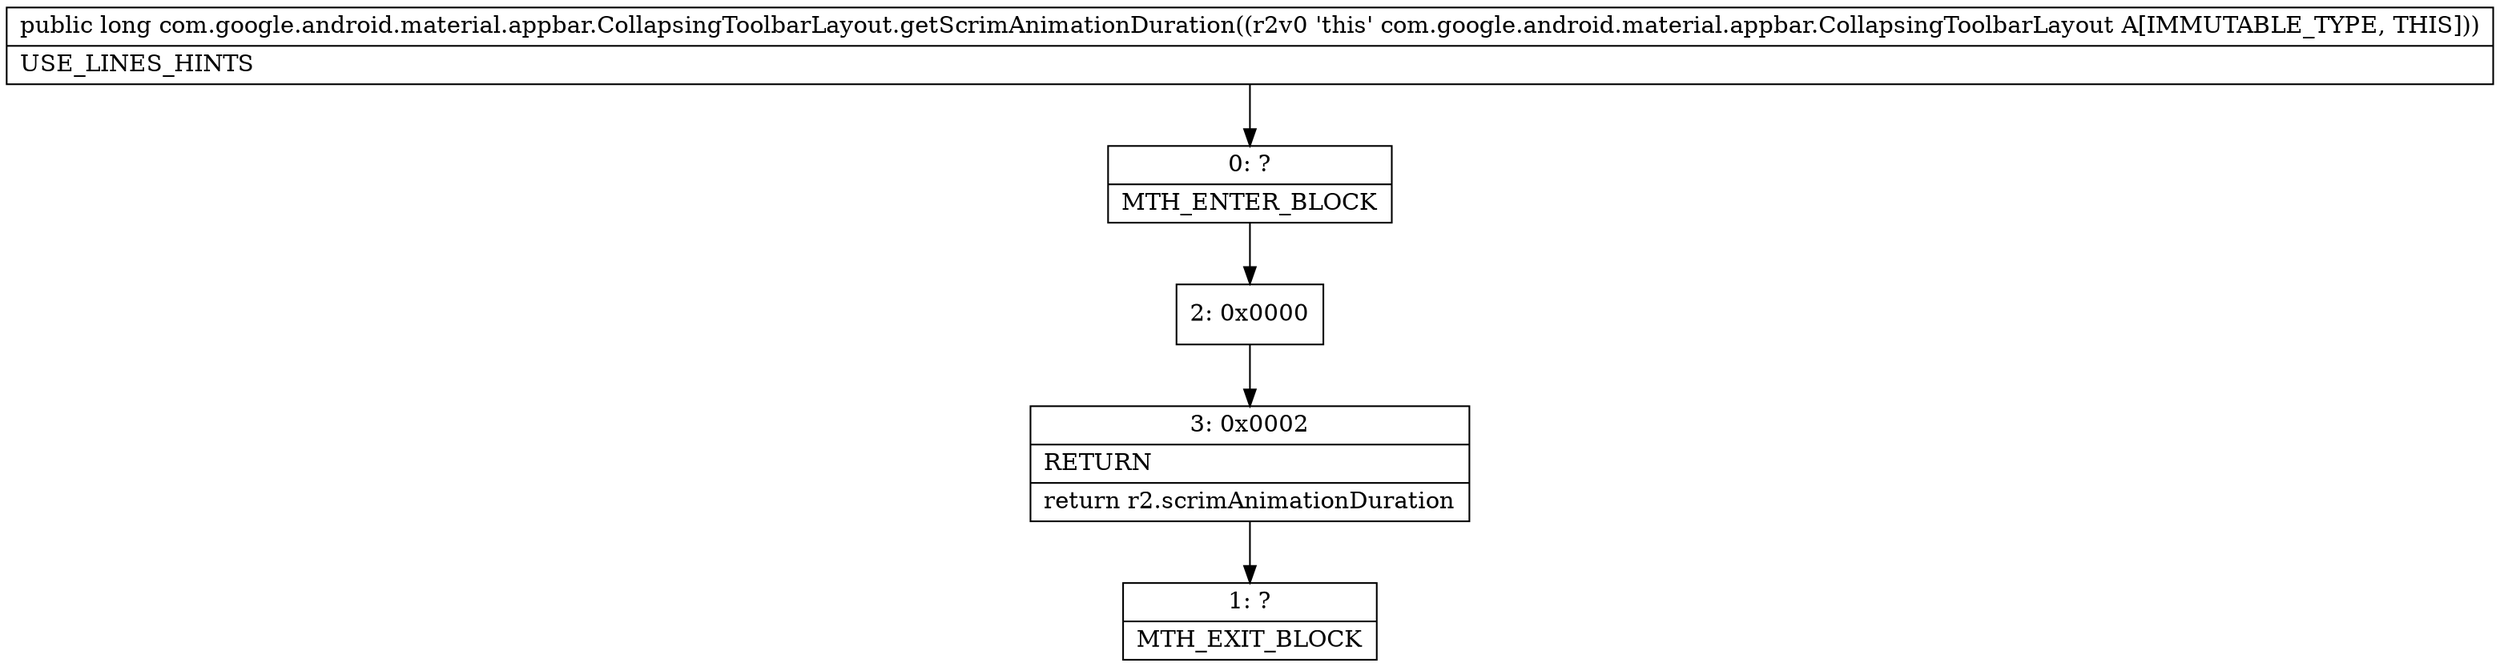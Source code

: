 digraph "CFG forcom.google.android.material.appbar.CollapsingToolbarLayout.getScrimAnimationDuration()J" {
Node_0 [shape=record,label="{0\:\ ?|MTH_ENTER_BLOCK\l}"];
Node_2 [shape=record,label="{2\:\ 0x0000}"];
Node_3 [shape=record,label="{3\:\ 0x0002|RETURN\l|return r2.scrimAnimationDuration\l}"];
Node_1 [shape=record,label="{1\:\ ?|MTH_EXIT_BLOCK\l}"];
MethodNode[shape=record,label="{public long com.google.android.material.appbar.CollapsingToolbarLayout.getScrimAnimationDuration((r2v0 'this' com.google.android.material.appbar.CollapsingToolbarLayout A[IMMUTABLE_TYPE, THIS]))  | USE_LINES_HINTS\l}"];
MethodNode -> Node_0;Node_0 -> Node_2;
Node_2 -> Node_3;
Node_3 -> Node_1;
}

